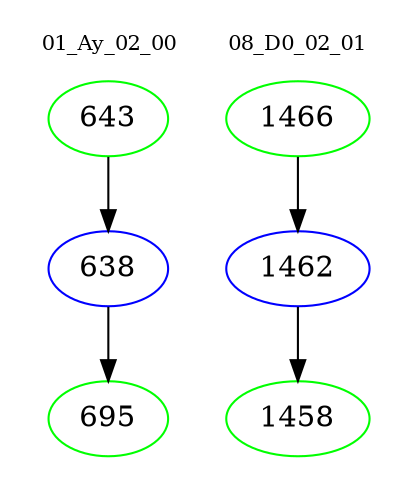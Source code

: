digraph{
subgraph cluster_0 {
color = white
label = "01_Ay_02_00";
fontsize=10;
T0_643 [label="643", color="green"]
T0_643 -> T0_638 [color="black"]
T0_638 [label="638", color="blue"]
T0_638 -> T0_695 [color="black"]
T0_695 [label="695", color="green"]
}
subgraph cluster_1 {
color = white
label = "08_D0_02_01";
fontsize=10;
T1_1466 [label="1466", color="green"]
T1_1466 -> T1_1462 [color="black"]
T1_1462 [label="1462", color="blue"]
T1_1462 -> T1_1458 [color="black"]
T1_1458 [label="1458", color="green"]
}
}
